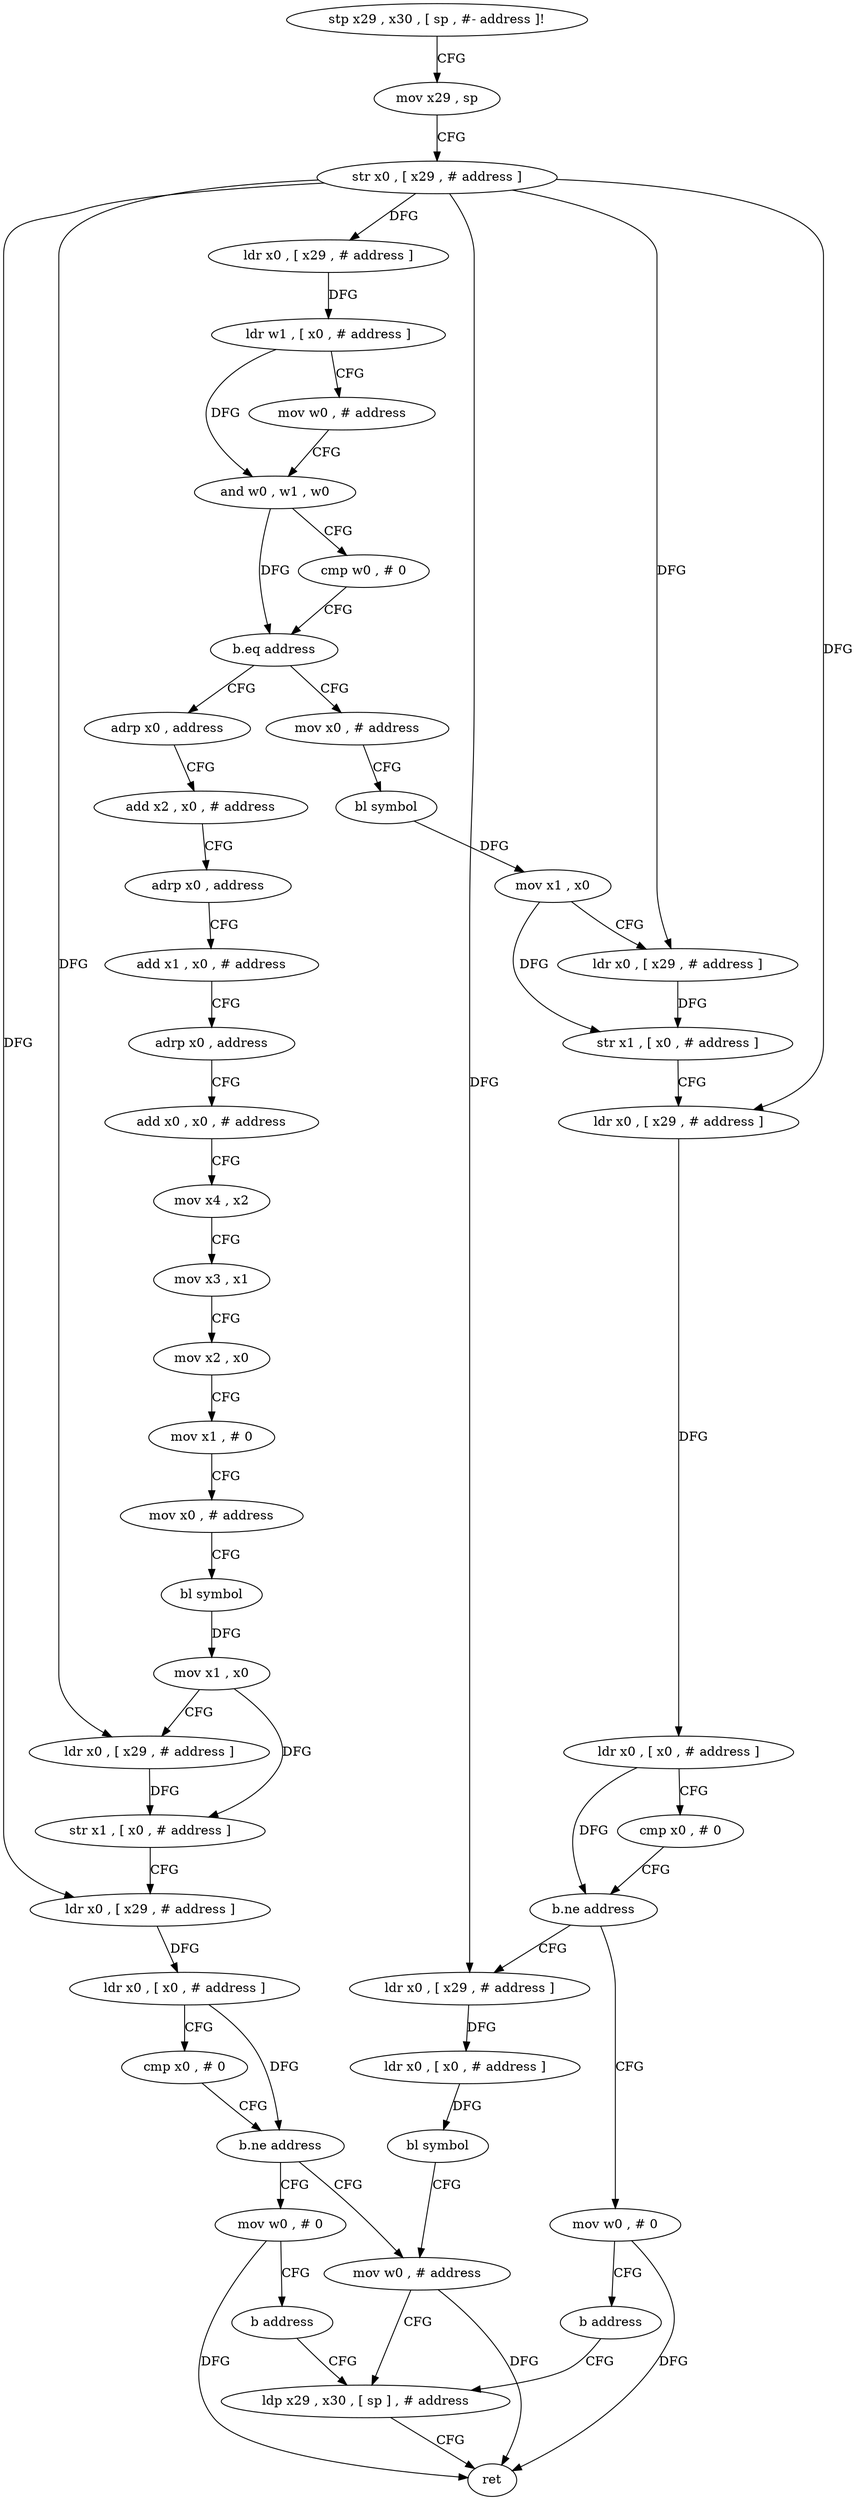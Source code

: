 digraph "func" {
"4303928" [label = "stp x29 , x30 , [ sp , #- address ]!" ]
"4303932" [label = "mov x29 , sp" ]
"4303936" [label = "str x0 , [ x29 , # address ]" ]
"4303940" [label = "ldr x0 , [ x29 , # address ]" ]
"4303944" [label = "ldr w1 , [ x0 , # address ]" ]
"4303948" [label = "mov w0 , # address" ]
"4303952" [label = "and w0 , w1 , w0" ]
"4303956" [label = "cmp w0 , # 0" ]
"4303960" [label = "b.eq address" ]
"4304048" [label = "mov x0 , # address" ]
"4303964" [label = "adrp x0 , address" ]
"4304052" [label = "bl symbol" ]
"4304056" [label = "mov x1 , x0" ]
"4304060" [label = "ldr x0 , [ x29 , # address ]" ]
"4304064" [label = "str x1 , [ x0 , # address ]" ]
"4304068" [label = "ldr x0 , [ x29 , # address ]" ]
"4304072" [label = "ldr x0 , [ x0 , # address ]" ]
"4304076" [label = "cmp x0 , # 0" ]
"4304080" [label = "b.ne address" ]
"4304092" [label = "ldr x0 , [ x29 , # address ]" ]
"4304084" [label = "mov w0 , # 0" ]
"4303968" [label = "add x2 , x0 , # address" ]
"4303972" [label = "adrp x0 , address" ]
"4303976" [label = "add x1 , x0 , # address" ]
"4303980" [label = "adrp x0 , address" ]
"4303984" [label = "add x0 , x0 , # address" ]
"4303988" [label = "mov x4 , x2" ]
"4303992" [label = "mov x3 , x1" ]
"4303996" [label = "mov x2 , x0" ]
"4304000" [label = "mov x1 , # 0" ]
"4304004" [label = "mov x0 , # address" ]
"4304008" [label = "bl symbol" ]
"4304012" [label = "mov x1 , x0" ]
"4304016" [label = "ldr x0 , [ x29 , # address ]" ]
"4304020" [label = "str x1 , [ x0 , # address ]" ]
"4304024" [label = "ldr x0 , [ x29 , # address ]" ]
"4304028" [label = "ldr x0 , [ x0 , # address ]" ]
"4304032" [label = "cmp x0 , # 0" ]
"4304036" [label = "b.ne address" ]
"4304104" [label = "mov w0 , # address" ]
"4304040" [label = "mov w0 , # 0" ]
"4304096" [label = "ldr x0 , [ x0 , # address ]" ]
"4304100" [label = "bl symbol" ]
"4304088" [label = "b address" ]
"4304108" [label = "ldp x29 , x30 , [ sp ] , # address" ]
"4304044" [label = "b address" ]
"4304112" [label = "ret" ]
"4303928" -> "4303932" [ label = "CFG" ]
"4303932" -> "4303936" [ label = "CFG" ]
"4303936" -> "4303940" [ label = "DFG" ]
"4303936" -> "4304060" [ label = "DFG" ]
"4303936" -> "4304068" [ label = "DFG" ]
"4303936" -> "4304016" [ label = "DFG" ]
"4303936" -> "4304024" [ label = "DFG" ]
"4303936" -> "4304092" [ label = "DFG" ]
"4303940" -> "4303944" [ label = "DFG" ]
"4303944" -> "4303948" [ label = "CFG" ]
"4303944" -> "4303952" [ label = "DFG" ]
"4303948" -> "4303952" [ label = "CFG" ]
"4303952" -> "4303956" [ label = "CFG" ]
"4303952" -> "4303960" [ label = "DFG" ]
"4303956" -> "4303960" [ label = "CFG" ]
"4303960" -> "4304048" [ label = "CFG" ]
"4303960" -> "4303964" [ label = "CFG" ]
"4304048" -> "4304052" [ label = "CFG" ]
"4303964" -> "4303968" [ label = "CFG" ]
"4304052" -> "4304056" [ label = "DFG" ]
"4304056" -> "4304060" [ label = "CFG" ]
"4304056" -> "4304064" [ label = "DFG" ]
"4304060" -> "4304064" [ label = "DFG" ]
"4304064" -> "4304068" [ label = "CFG" ]
"4304068" -> "4304072" [ label = "DFG" ]
"4304072" -> "4304076" [ label = "CFG" ]
"4304072" -> "4304080" [ label = "DFG" ]
"4304076" -> "4304080" [ label = "CFG" ]
"4304080" -> "4304092" [ label = "CFG" ]
"4304080" -> "4304084" [ label = "CFG" ]
"4304092" -> "4304096" [ label = "DFG" ]
"4304084" -> "4304088" [ label = "CFG" ]
"4304084" -> "4304112" [ label = "DFG" ]
"4303968" -> "4303972" [ label = "CFG" ]
"4303972" -> "4303976" [ label = "CFG" ]
"4303976" -> "4303980" [ label = "CFG" ]
"4303980" -> "4303984" [ label = "CFG" ]
"4303984" -> "4303988" [ label = "CFG" ]
"4303988" -> "4303992" [ label = "CFG" ]
"4303992" -> "4303996" [ label = "CFG" ]
"4303996" -> "4304000" [ label = "CFG" ]
"4304000" -> "4304004" [ label = "CFG" ]
"4304004" -> "4304008" [ label = "CFG" ]
"4304008" -> "4304012" [ label = "DFG" ]
"4304012" -> "4304016" [ label = "CFG" ]
"4304012" -> "4304020" [ label = "DFG" ]
"4304016" -> "4304020" [ label = "DFG" ]
"4304020" -> "4304024" [ label = "CFG" ]
"4304024" -> "4304028" [ label = "DFG" ]
"4304028" -> "4304032" [ label = "CFG" ]
"4304028" -> "4304036" [ label = "DFG" ]
"4304032" -> "4304036" [ label = "CFG" ]
"4304036" -> "4304104" [ label = "CFG" ]
"4304036" -> "4304040" [ label = "CFG" ]
"4304104" -> "4304108" [ label = "CFG" ]
"4304104" -> "4304112" [ label = "DFG" ]
"4304040" -> "4304044" [ label = "CFG" ]
"4304040" -> "4304112" [ label = "DFG" ]
"4304096" -> "4304100" [ label = "DFG" ]
"4304100" -> "4304104" [ label = "CFG" ]
"4304088" -> "4304108" [ label = "CFG" ]
"4304108" -> "4304112" [ label = "CFG" ]
"4304044" -> "4304108" [ label = "CFG" ]
}
